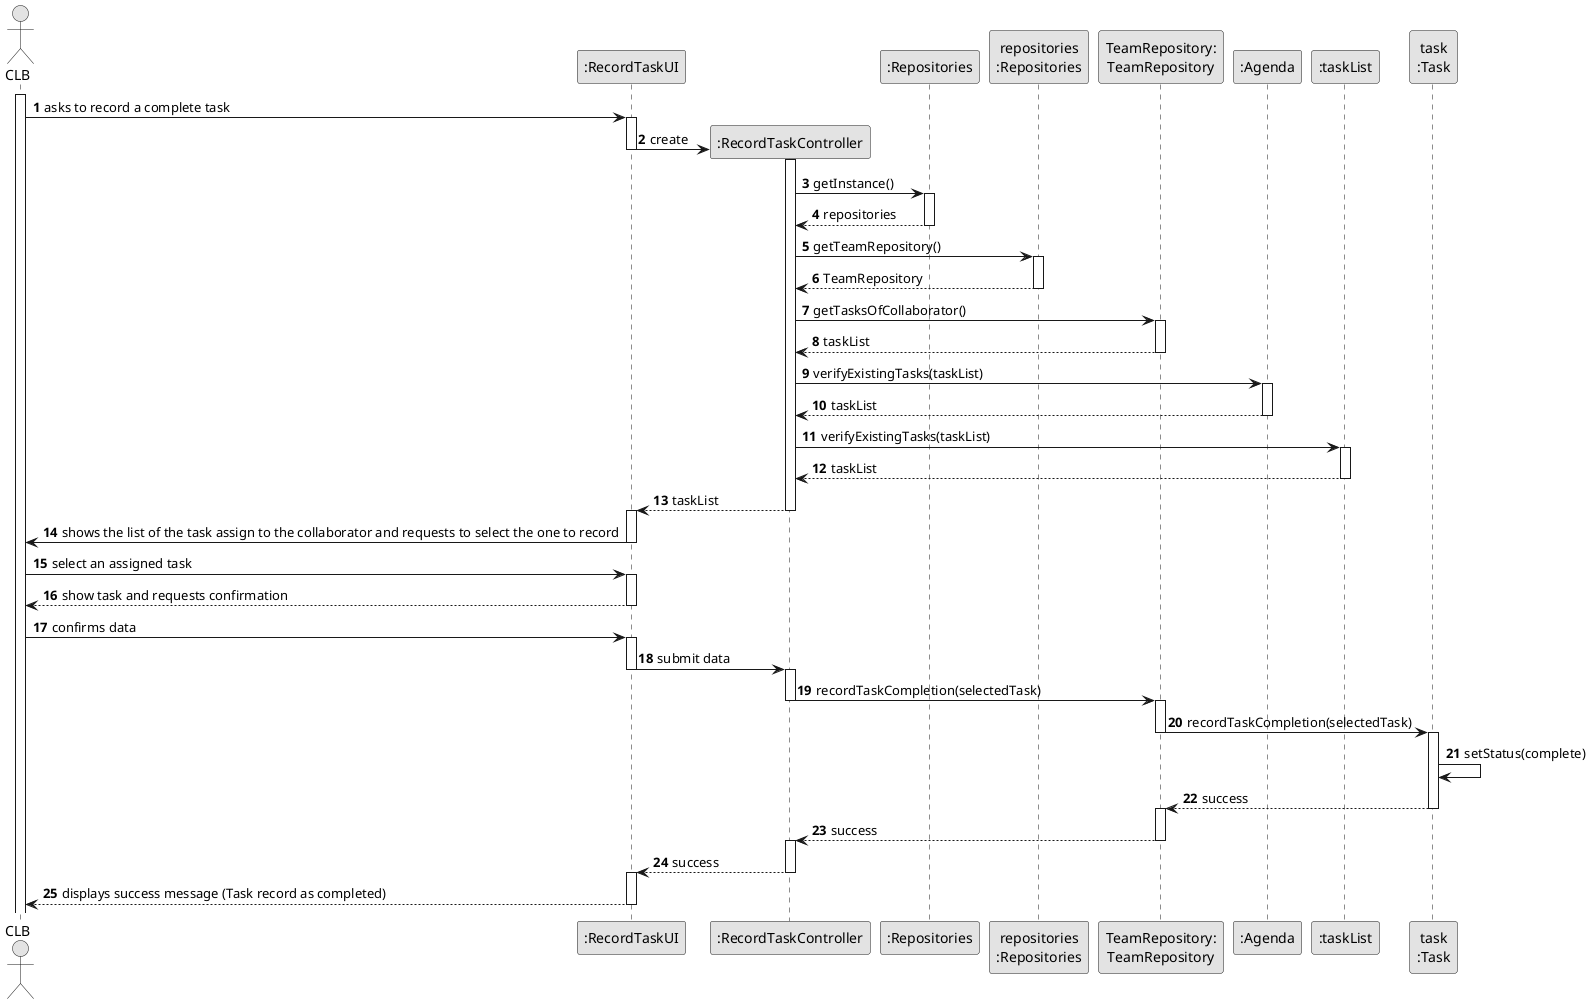 @startuml
skinparam monochrome true
skinparam packageStyle rectangle
skinparam shadowing false


autonumber

actor "CLB" as CLB
participant ":RecordTaskUI" as UI
participant ":RecordTaskController" as CTRL
participant ":Repositories" as RepositorySingleton
participant "repositories\n:Repositories" as PLAT
participant "TeamRepository:\nTeamRepository" as TeamRepository
participant ":Agenda" as Agenda
participant ":taskList" as taskList

participant "task\n:Task" as Task


activate CLB

    CLB -> UI : asks to record a complete task
    activate UI

        UI -> CTRL** : create
        deactivate UI
        activate CTRL

            CTRL -> RepositorySingleton: getInstance()
            activate RepositorySingleton

                RepositorySingleton --> CTRL: repositories
            deactivate RepositorySingleton

            CTRL -> PLAT : getTeamRepository()
            activate PLAT

                PLAT --> CTRL: TeamRepository
            deactivate PLAT

            CTRL -> TeamRepository : getTasksOfCollaborator()
            activate TeamRepository

                TeamRepository --> CTRL : taskList
            deactivate TeamRepository

            CTRL -> Agenda : verifyExistingTasks(taskList)
            activate Agenda

                Agenda --> CTRL : taskList
            deactivate Agenda

            CTRL -> taskList : verifyExistingTasks(taskList)
            activate taskList

                taskList --> CTRL : taskList
            deactivate taskList

            CTRL --> UI : taskList
        deactivate CTRL
        activate UI

        UI -> CLB : shows the list of the task assign to the collaborator and requests to select the one to record
    deactivate UI

    CLB -> UI : select an assigned task
    activate UI

        UI --> CLB : show task and requests confirmation
    deactivate UI

    CLB -> UI : confirms data
    activate UI

        UI -> CTRL : submit data
        deactivate UI
        activate CTRL

            CTRL -> TeamRepository : recordTaskCompletion(selectedTask)
            deactivate CTRL
            activate TeamRepository

                TeamRepository -> Task : recordTaskCompletion(selectedTask)
                deactivate TeamRepository
                activate Task

                    Task -> Task : setStatus(complete)

                Task --> TeamRepository : success
                deactivate Task
                activate TeamRepository

            TeamRepository --> CTRL : success
            deactivate TeamRepository
            activate CTRL

            CTRL --> UI : success
        deactivate CTRL
        activate UI

        UI --> CLB : displays success message (Task record as completed)
    deactivate UI

@enduml
